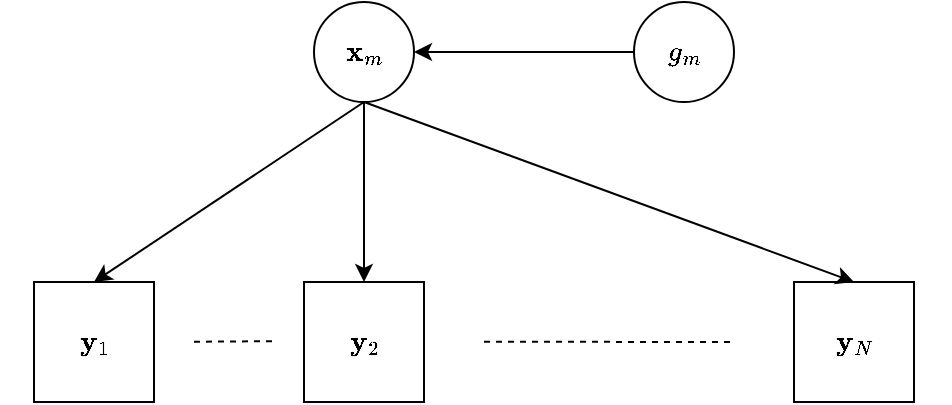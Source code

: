 <mxfile version="21.0.6" type="github">
  <diagram name="Page-1" id="zRr_mU44nXHQwh46ZkRV">
    <mxGraphModel dx="578" dy="401" grid="1" gridSize="10" guides="1" tooltips="1" connect="1" arrows="1" fold="1" page="1" pageScale="1" pageWidth="850" pageHeight="1100" math="1" shadow="0">
      <root>
        <mxCell id="0" />
        <mxCell id="1" parent="0" />
        <mxCell id="W14Vb3E29TUo-6__O6Ug-1" value="$$\mathbf{x}_m$$" style="ellipse;whiteSpace=wrap;html=1;" vertex="1" parent="1">
          <mxGeometry x="340" y="510" width="50" height="50" as="geometry" />
        </mxCell>
        <mxCell id="W14Vb3E29TUo-6__O6Ug-3" value="$$g_{m}$$" style="ellipse;whiteSpace=wrap;html=1;" vertex="1" parent="1">
          <mxGeometry x="500" y="510" width="50" height="50" as="geometry" />
        </mxCell>
        <mxCell id="W14Vb3E29TUo-6__O6Ug-7" value="$$\mathbf{y}_1$$" style="rounded=0;whiteSpace=wrap;html=1;" vertex="1" parent="1">
          <mxGeometry x="200" y="650" width="60" height="60" as="geometry" />
        </mxCell>
        <mxCell id="W14Vb3E29TUo-6__O6Ug-8" value="$$\mathbf{y}_2$$" style="rounded=0;whiteSpace=wrap;html=1;" vertex="1" parent="1">
          <mxGeometry x="335" y="650" width="60" height="60" as="geometry" />
        </mxCell>
        <mxCell id="W14Vb3E29TUo-6__O6Ug-9" value="$$\mathbf{y}_N$$" style="rounded=0;whiteSpace=wrap;html=1;" vertex="1" parent="1">
          <mxGeometry x="580" y="650" width="60" height="60" as="geometry" />
        </mxCell>
        <mxCell id="W14Vb3E29TUo-6__O6Ug-12" value="" style="endArrow=none;dashed=1;html=1;rounded=0;" edge="1" parent="1">
          <mxGeometry width="50" height="50" relative="1" as="geometry">
            <mxPoint x="280" y="679.87" as="sourcePoint" />
            <mxPoint x="320" y="679.58" as="targetPoint" />
          </mxGeometry>
        </mxCell>
        <mxCell id="W14Vb3E29TUo-6__O6Ug-13" value="" style="endArrow=none;dashed=1;html=1;rounded=0;" edge="1" parent="1">
          <mxGeometry width="50" height="50" relative="1" as="geometry">
            <mxPoint x="425" y="679.87" as="sourcePoint" />
            <mxPoint x="550" y="680" as="targetPoint" />
          </mxGeometry>
        </mxCell>
        <mxCell id="W14Vb3E29TUo-6__O6Ug-14" value="" style="endArrow=none;html=1;rounded=0;exitX=0.5;exitY=0;exitDx=0;exitDy=0;entryX=0.5;entryY=1;entryDx=0;entryDy=0;startArrow=classic;startFill=1;" edge="1" parent="1" source="W14Vb3E29TUo-6__O6Ug-7" target="W14Vb3E29TUo-6__O6Ug-1">
          <mxGeometry width="50" height="50" relative="1" as="geometry">
            <mxPoint x="260" y="610" as="sourcePoint" />
            <mxPoint x="320" y="560" as="targetPoint" />
          </mxGeometry>
        </mxCell>
        <mxCell id="W14Vb3E29TUo-6__O6Ug-15" value="" style="endArrow=none;html=1;rounded=0;exitX=0.5;exitY=0;exitDx=0;exitDy=0;entryX=0.5;entryY=1;entryDx=0;entryDy=0;startArrow=classic;startFill=1;" edge="1" parent="1" source="W14Vb3E29TUo-6__O6Ug-8" target="W14Vb3E29TUo-6__O6Ug-1">
          <mxGeometry width="50" height="50" relative="1" as="geometry">
            <mxPoint x="240" y="660" as="sourcePoint" />
            <mxPoint x="320" y="570" as="targetPoint" />
          </mxGeometry>
        </mxCell>
        <mxCell id="W14Vb3E29TUo-6__O6Ug-16" value="" style="endArrow=none;html=1;rounded=0;exitX=0.5;exitY=0;exitDx=0;exitDy=0;entryX=0.5;entryY=1;entryDx=0;entryDy=0;startArrow=classic;startFill=1;" edge="1" parent="1" source="W14Vb3E29TUo-6__O6Ug-9" target="W14Vb3E29TUo-6__O6Ug-1">
          <mxGeometry width="50" height="50" relative="1" as="geometry">
            <mxPoint x="290" y="660" as="sourcePoint" />
            <mxPoint x="370" y="570" as="targetPoint" />
          </mxGeometry>
        </mxCell>
        <mxCell id="W14Vb3E29TUo-6__O6Ug-23" value="" style="endArrow=none;html=1;rounded=0;exitX=1;exitY=0.5;exitDx=0;exitDy=0;entryX=0;entryY=0.5;entryDx=0;entryDy=0;startArrow=classic;startFill=1;" edge="1" parent="1" source="W14Vb3E29TUo-6__O6Ug-1" target="W14Vb3E29TUo-6__O6Ug-3">
          <mxGeometry width="50" height="50" relative="1" as="geometry">
            <mxPoint x="230" y="520" as="sourcePoint" />
            <mxPoint x="315" y="430" as="targetPoint" />
          </mxGeometry>
        </mxCell>
      </root>
    </mxGraphModel>
  </diagram>
</mxfile>
